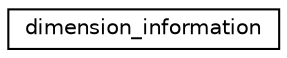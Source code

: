 digraph "Graphical Class Hierarchy"
{
 // INTERACTIVE_SVG=YES
 // LATEX_PDF_SIZE
  edge [fontname="Helvetica",fontsize="10",labelfontname="Helvetica",labelfontsize="10"];
  node [fontname="Helvetica",fontsize="10",shape=record];
  rankdir="LR";
  Node0 [label="dimension_information",height=0.2,width=0.4,color="black", fillcolor="white", style="filled",URL="$structnetcdf__io__mod_1_1dimension__information.html",tooltip="information about the current dimensions for regional restart variables"];
}
